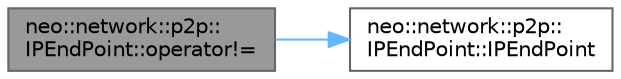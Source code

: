 digraph "neo::network::p2p::IPEndPoint::operator!="
{
 // LATEX_PDF_SIZE
  bgcolor="transparent";
  edge [fontname=Helvetica,fontsize=10,labelfontname=Helvetica,labelfontsize=10];
  node [fontname=Helvetica,fontsize=10,shape=box,height=0.2,width=0.4];
  rankdir="LR";
  Node1 [id="Node000001",label="neo::network::p2p::\lIPEndPoint::operator!=",height=0.2,width=0.4,color="gray40", fillcolor="grey60", style="filled", fontcolor="black",tooltip="Checks if this IPEndPoint is not equal to another IPEndPoint."];
  Node1 -> Node2 [id="edge1_Node000001_Node000002",color="steelblue1",style="solid",tooltip=" "];
  Node2 [id="Node000002",label="neo::network::p2p::\lIPEndPoint::IPEndPoint",height=0.2,width=0.4,color="grey40", fillcolor="white", style="filled",URL="$classneo_1_1network_1_1p2p_1_1_i_p_end_point.html#a7629e2e379abaeed364f54a522db2445",tooltip="Constructs an empty IPEndPoint."];
}

